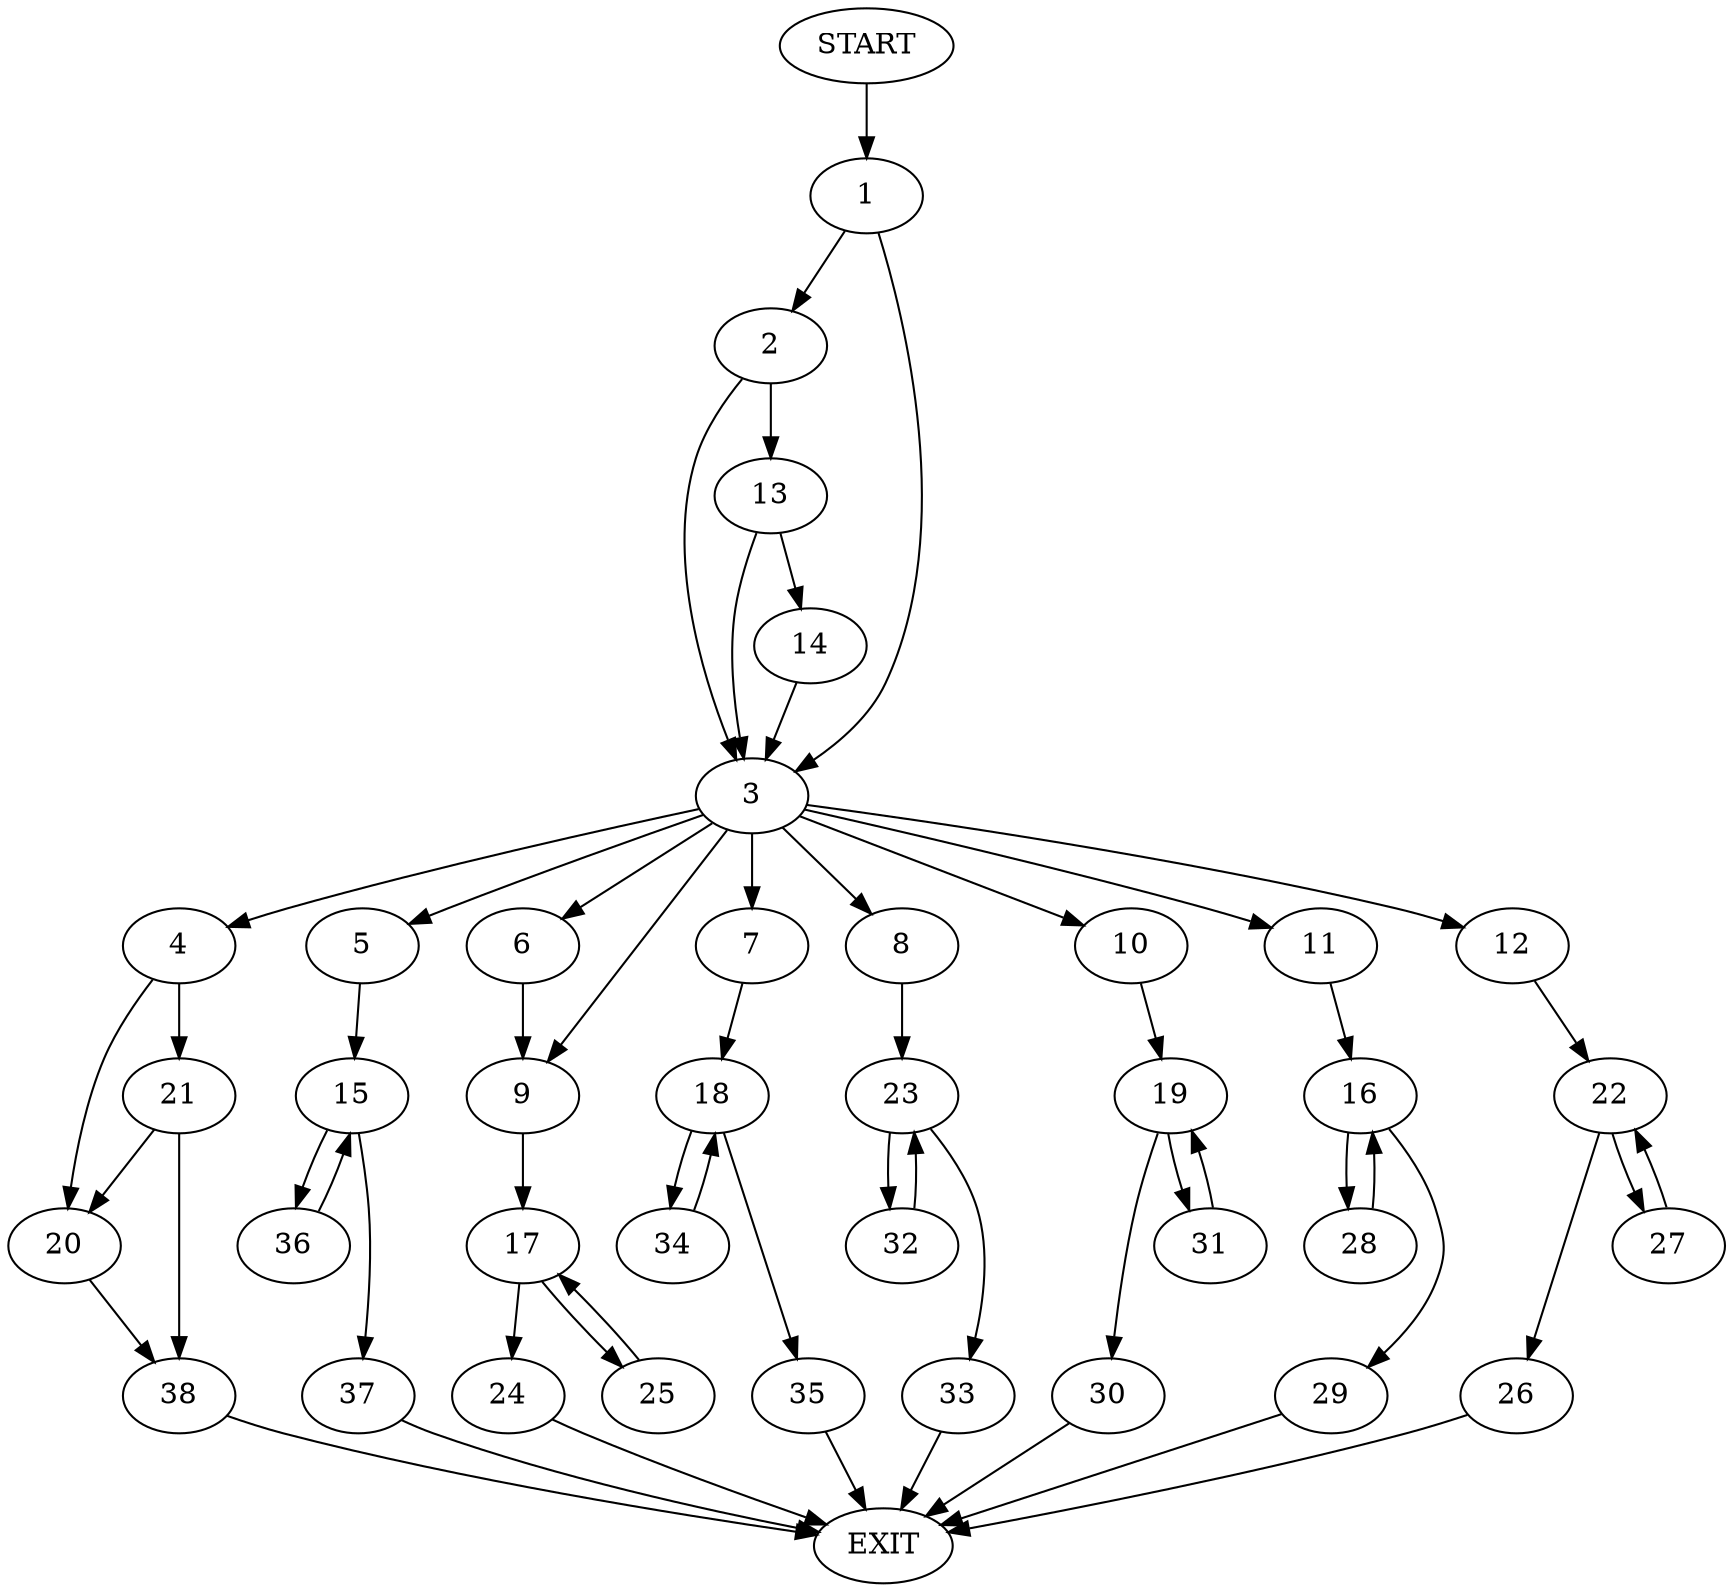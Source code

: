 digraph {
0 [label="START"]
39 [label="EXIT"]
0 -> 1
1 -> 2
1 -> 3
3 -> 4
3 -> 5
3 -> 6
3 -> 7
3 -> 8
3 -> 9
3 -> 10
3 -> 11
3 -> 12
2 -> 3
2 -> 13
13 -> 14
13 -> 3
14 -> 3
5 -> 15
11 -> 16
9 -> 17
7 -> 18
10 -> 19
4 -> 20
4 -> 21
12 -> 22
8 -> 23
6 -> 9
17 -> 24
17 -> 25
24 -> 39
25 -> 17
22 -> 26
22 -> 27
27 -> 22
26 -> 39
16 -> 28
16 -> 29
28 -> 16
29 -> 39
19 -> 30
19 -> 31
31 -> 19
30 -> 39
23 -> 32
23 -> 33
32 -> 23
33 -> 39
18 -> 34
18 -> 35
34 -> 18
35 -> 39
15 -> 36
15 -> 37
37 -> 39
36 -> 15
20 -> 38
21 -> 20
21 -> 38
38 -> 39
}
